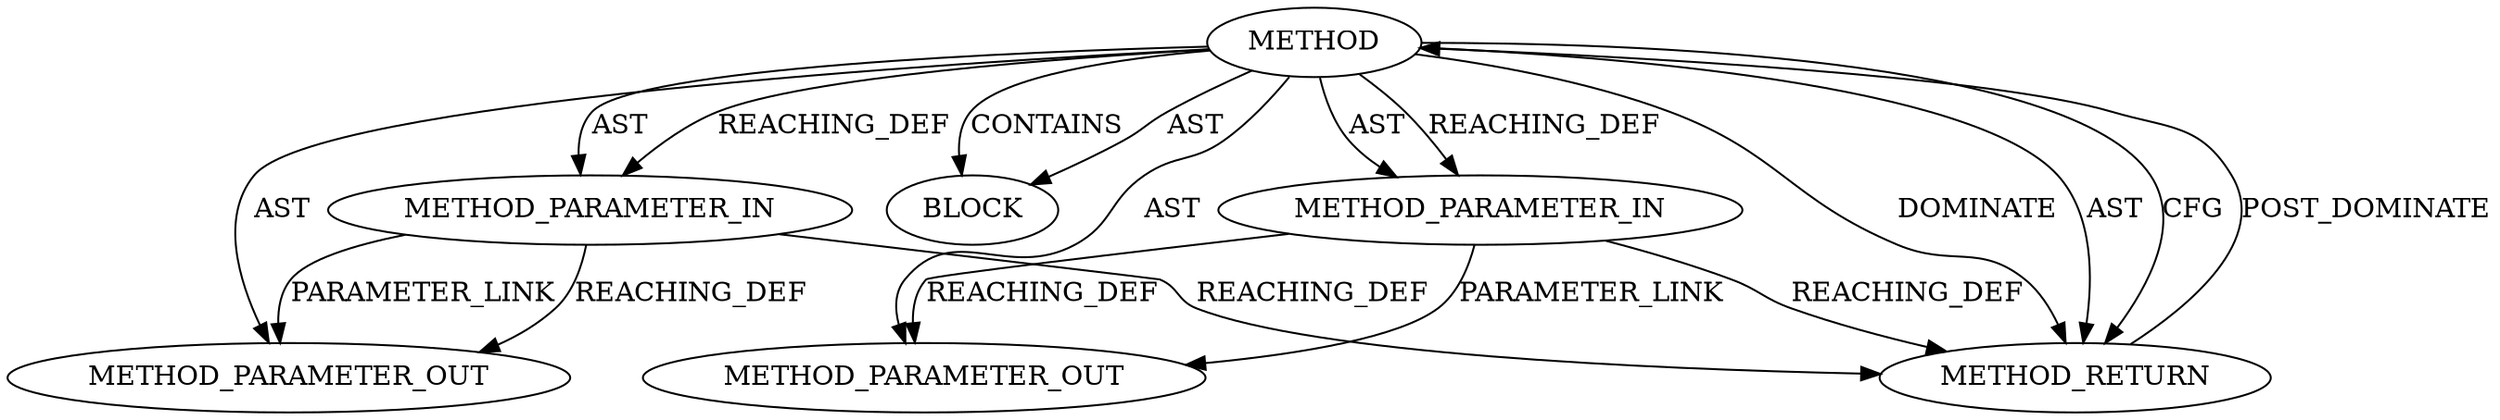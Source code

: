digraph {
  22231 [label=METHOD_PARAMETER_OUT ORDER=1 CODE="p1" IS_VARIADIC=false TYPE_FULL_NAME="ANY" EVALUATION_STRATEGY="BY_VALUE" INDEX=1 NAME="p1"]
  20568 [label=METHOD_PARAMETER_IN ORDER=2 CODE="p2" IS_VARIADIC=false TYPE_FULL_NAME="ANY" EVALUATION_STRATEGY="BY_VALUE" INDEX=2 NAME="p2"]
  20569 [label=BLOCK ORDER=1 ARGUMENT_INDEX=1 CODE="<empty>" TYPE_FULL_NAME="ANY"]
  20566 [label=METHOD AST_PARENT_TYPE="NAMESPACE_BLOCK" AST_PARENT_FULL_NAME="<global>" ORDER=0 CODE="<empty>" FULL_NAME="__pskb_trim" IS_EXTERNAL=true FILENAME="<empty>" SIGNATURE="" NAME="__pskb_trim"]
  20567 [label=METHOD_PARAMETER_IN ORDER=1 CODE="p1" IS_VARIADIC=false TYPE_FULL_NAME="ANY" EVALUATION_STRATEGY="BY_VALUE" INDEX=1 NAME="p1"]
  20570 [label=METHOD_RETURN ORDER=2 CODE="RET" TYPE_FULL_NAME="ANY" EVALUATION_STRATEGY="BY_VALUE"]
  22232 [label=METHOD_PARAMETER_OUT ORDER=2 CODE="p2" IS_VARIADIC=false TYPE_FULL_NAME="ANY" EVALUATION_STRATEGY="BY_VALUE" INDEX=2 NAME="p2"]
  20568 -> 20570 [label=REACHING_DEF VARIABLE="p2"]
  20567 -> 22231 [label=PARAMETER_LINK ]
  20566 -> 20570 [label=DOMINATE ]
  20566 -> 20568 [label=AST ]
  20566 -> 22231 [label=AST ]
  20566 -> 20569 [label=CONTAINS ]
  20566 -> 20570 [label=AST ]
  20566 -> 20568 [label=REACHING_DEF VARIABLE=""]
  20566 -> 20569 [label=AST ]
  20568 -> 22232 [label=REACHING_DEF VARIABLE="p2"]
  20566 -> 20570 [label=CFG ]
  20567 -> 20570 [label=REACHING_DEF VARIABLE="p1"]
  20566 -> 20567 [label=AST ]
  20570 -> 20566 [label=POST_DOMINATE ]
  20568 -> 22232 [label=PARAMETER_LINK ]
  20566 -> 22232 [label=AST ]
  20566 -> 20567 [label=REACHING_DEF VARIABLE=""]
  20567 -> 22231 [label=REACHING_DEF VARIABLE="p1"]
}
